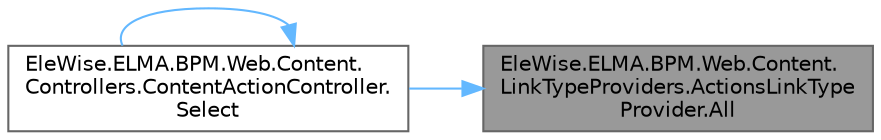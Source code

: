 digraph "EleWise.ELMA.BPM.Web.Content.LinkTypeProviders.ActionsLinkTypeProvider.All"
{
 // LATEX_PDF_SIZE
  bgcolor="transparent";
  edge [fontname=Helvetica,fontsize=10,labelfontname=Helvetica,labelfontsize=10];
  node [fontname=Helvetica,fontsize=10,shape=box,height=0.2,width=0.4];
  rankdir="RL";
  Node1 [id="Node000001",label="EleWise.ELMA.BPM.Web.Content.\lLinkTypeProviders.ActionsLinkType\lProvider.All",height=0.2,width=0.4,color="gray40", fillcolor="grey60", style="filled", fontcolor="black",tooltip=" "];
  Node1 -> Node2 [id="edge1_Node000001_Node000002",dir="back",color="steelblue1",style="solid",tooltip=" "];
  Node2 [id="Node000002",label="EleWise.ELMA.BPM.Web.Content.\lControllers.ContentActionController.\lSelect",height=0.2,width=0.4,color="grey40", fillcolor="white", style="filled",URL="$class_ele_wise_1_1_e_l_m_a_1_1_b_p_m_1_1_web_1_1_content_1_1_controllers_1_1_content_action_controller.html#a28c55d1d4519fe4e24667c33ad329568",tooltip="Выбрать сущности и возвратить в формате {id: ___ , text: __ } для отображения в combobox."];
  Node2 -> Node2 [id="edge2_Node000002_Node000002",dir="back",color="steelblue1",style="solid",tooltip=" "];
}
